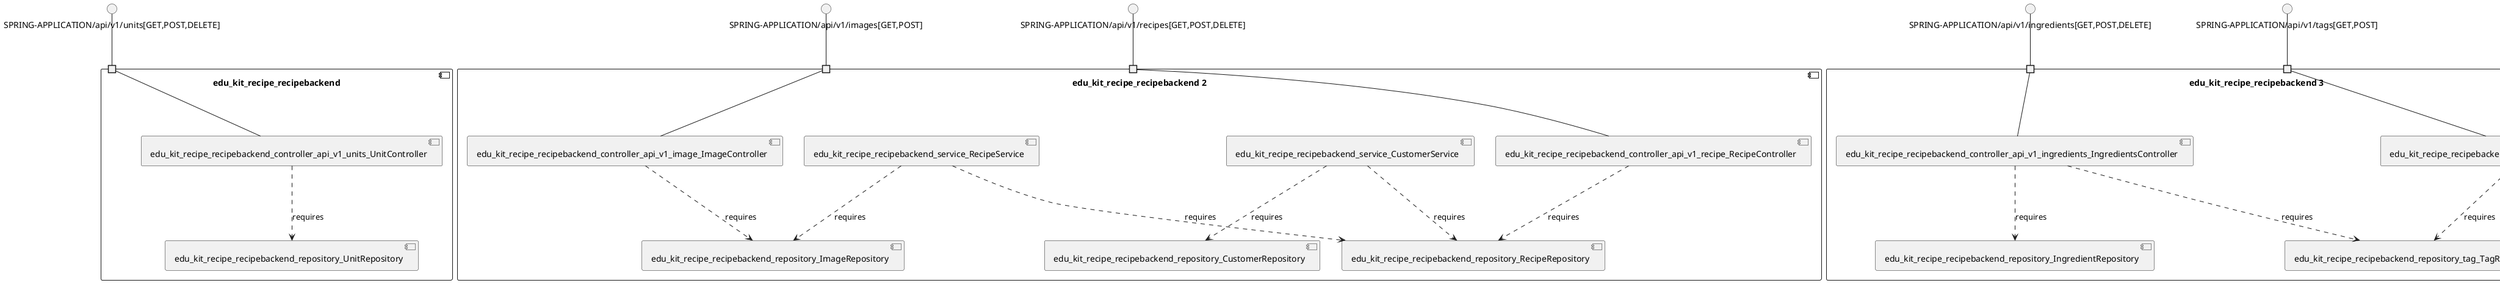 @startuml
skinparam fixCircleLabelOverlapping true
skinparam componentStyle uml2
component "edu_kit_recipe_recipebackend\n\n\n\n\n\n" {
[edu_kit_recipe_recipebackend_repository_UnitRepository]
[edu_kit_recipe_recipebackend_controller_api_v1_units_UnitController]
portin " " as edu_kit_recipe_recipebackend_requires_SPRING_APPLICATION_api_v1_units_GET_POST_DELETE_
[edu_kit_recipe_recipebackend_controller_api_v1_units_UnitController]..>[edu_kit_recipe_recipebackend_repository_UnitRepository] : requires
"edu_kit_recipe_recipebackend_requires_SPRING_APPLICATION_api_v1_units_GET_POST_DELETE_"--[edu_kit_recipe_recipebackend_controller_api_v1_units_UnitController]
}
interface "SPRING-APPLICATION/api/v1/units[GET,POST,DELETE]" as interface.SPRING_APPLICATION_api_v1_units_GET_POST_DELETE_
interface.SPRING_APPLICATION_api_v1_units_GET_POST_DELETE_--"edu_kit_recipe_recipebackend_requires_SPRING_APPLICATION_api_v1_units_GET_POST_DELETE_"
component "edu_kit_recipe_recipebackend 2\n\n\n\n\n\n" {
[edu_kit_recipe_recipebackend_service_CustomerService]
[edu_kit_recipe_recipebackend_controller_api_v1_recipe_RecipeController]
[edu_kit_recipe_recipebackend_repository_RecipeRepository]
[edu_kit_recipe_recipebackend_repository_CustomerRepository]
[edu_kit_recipe_recipebackend_service_RecipeService]
[edu_kit_recipe_recipebackend_controller_api_v1_image_ImageController]
[edu_kit_recipe_recipebackend_repository_ImageRepository]
portin " " as edu_kit_recipe_recipebackend_2_requires_SPRING_APPLICATION_api_v1_images_GET_POST_
portin " " as edu_kit_recipe_recipebackend_2_requires_SPRING_APPLICATION_api_v1_recipes_GET_POST_DELETE_
[edu_kit_recipe_recipebackend_service_RecipeService]..>[edu_kit_recipe_recipebackend_repository_ImageRepository] : requires
[edu_kit_recipe_recipebackend_service_RecipeService]..>[edu_kit_recipe_recipebackend_repository_RecipeRepository] : requires
[edu_kit_recipe_recipebackend_service_CustomerService]..>[edu_kit_recipe_recipebackend_repository_RecipeRepository] : requires
[edu_kit_recipe_recipebackend_controller_api_v1_recipe_RecipeController]..>[edu_kit_recipe_recipebackend_repository_RecipeRepository] : requires
[edu_kit_recipe_recipebackend_controller_api_v1_image_ImageController]..>[edu_kit_recipe_recipebackend_repository_ImageRepository] : requires
[edu_kit_recipe_recipebackend_service_CustomerService]..>[edu_kit_recipe_recipebackend_repository_CustomerRepository] : requires
"edu_kit_recipe_recipebackend_2_requires_SPRING_APPLICATION_api_v1_images_GET_POST_"--[edu_kit_recipe_recipebackend_controller_api_v1_image_ImageController]
"edu_kit_recipe_recipebackend_2_requires_SPRING_APPLICATION_api_v1_recipes_GET_POST_DELETE_"--[edu_kit_recipe_recipebackend_controller_api_v1_recipe_RecipeController]
}
interface "SPRING-APPLICATION/api/v1/images[GET,POST]" as interface.SPRING_APPLICATION_api_v1_images_GET_POST_
interface.SPRING_APPLICATION_api_v1_images_GET_POST_--"edu_kit_recipe_recipebackend_2_requires_SPRING_APPLICATION_api_v1_images_GET_POST_"
interface "SPRING-APPLICATION/api/v1/recipes[GET,POST,DELETE]" as interface.SPRING_APPLICATION_api_v1_recipes_GET_POST_DELETE_
interface.SPRING_APPLICATION_api_v1_recipes_GET_POST_DELETE_--"edu_kit_recipe_recipebackend_2_requires_SPRING_APPLICATION_api_v1_recipes_GET_POST_DELETE_"
component "edu_kit_recipe_recipebackend 3\n\n\n\n\n\n" {
[edu_kit_recipe_recipebackend_repository_tag_TagRepository]
[edu_kit_recipe_recipebackend_controller_api_v1_tag_TagsController]
[edu_kit_recipe_recipebackend_repository_IngredientRepository]
[edu_kit_recipe_recipebackend_controller_api_v1_ingredients_IngredientsController]
portin " " as edu_kit_recipe_recipebackend_3_requires_SPRING_APPLICATION_api_v1_ingredients_GET_POST_DELETE_
portin " " as edu_kit_recipe_recipebackend_3_requires_SPRING_APPLICATION_api_v1_tags_GET_POST_
[edu_kit_recipe_recipebackend_controller_api_v1_ingredients_IngredientsController]..>[edu_kit_recipe_recipebackend_repository_IngredientRepository] : requires
[edu_kit_recipe_recipebackend_controller_api_v1_ingredients_IngredientsController]..>[edu_kit_recipe_recipebackend_repository_tag_TagRepository] : requires
[edu_kit_recipe_recipebackend_controller_api_v1_tag_TagsController]..>[edu_kit_recipe_recipebackend_repository_tag_TagRepository] : requires
"edu_kit_recipe_recipebackend_3_requires_SPRING_APPLICATION_api_v1_tags_GET_POST_"--[edu_kit_recipe_recipebackend_controller_api_v1_tag_TagsController]
"edu_kit_recipe_recipebackend_3_requires_SPRING_APPLICATION_api_v1_ingredients_GET_POST_DELETE_"--[edu_kit_recipe_recipebackend_controller_api_v1_ingredients_IngredientsController]
}
interface "SPRING-APPLICATION/api/v1/ingredients[GET,POST,DELETE]" as interface.SPRING_APPLICATION_api_v1_ingredients_GET_POST_DELETE_
interface.SPRING_APPLICATION_api_v1_ingredients_GET_POST_DELETE_--"edu_kit_recipe_recipebackend_3_requires_SPRING_APPLICATION_api_v1_ingredients_GET_POST_DELETE_"
interface "SPRING-APPLICATION/api/v1/tags[GET,POST]" as interface.SPRING_APPLICATION_api_v1_tags_GET_POST_
interface.SPRING_APPLICATION_api_v1_tags_GET_POST_--"edu_kit_recipe_recipebackend_3_requires_SPRING_APPLICATION_api_v1_tags_GET_POST_"
component "edu_kit_recipe_recipebackend_controller_BaseController\n\n\n\n\n\n" {
[edu_kit_recipe_recipebackend_controller_BaseController]
portin " " as edu_kit_recipe_recipebackend_controller_BaseController_requires_SPRING_APPLICATION_GET_
"edu_kit_recipe_recipebackend_controller_BaseController_requires_SPRING_APPLICATION_GET_"--[edu_kit_recipe_recipebackend_controller_BaseController]
}
interface "SPRING-APPLICATION/[GET]" as interface.SPRING_APPLICATION_GET_
interface.SPRING_APPLICATION_GET_--"edu_kit_recipe_recipebackend_controller_BaseController_requires_SPRING_APPLICATION_GET_"
component "edu_kit_recipe_recipebackend_controller_api_v1_user_CustomerController\n\n\n\n\n\n" {
[edu_kit_recipe_recipebackend_controller_api_v1_user_CustomerController]
portin " " as edu_kit_recipe_recipebackend_controller_api_v1_user_CustomerController_requires_SPRING_APPLICATION_api_v1_user_GET_
"edu_kit_recipe_recipebackend_controller_api_v1_user_CustomerController_requires_SPRING_APPLICATION_api_v1_user_GET_"--[edu_kit_recipe_recipebackend_controller_api_v1_user_CustomerController]
}
interface "SPRING-APPLICATION/api/v1/user[GET]" as interface.SPRING_APPLICATION_api_v1_user_GET_
interface.SPRING_APPLICATION_api_v1_user_GET_--"edu_kit_recipe_recipebackend_controller_api_v1_user_CustomerController_requires_SPRING_APPLICATION_api_v1_user_GET_"
component "edu_kit_recipe_recipebackend_controller_exception_ExceptionController\n\n\n\n\n\n" {
[edu_kit_recipe_recipebackend_controller_exception_ExceptionController]
portin " " as edu_kit_recipe_recipebackend_controller_exception_ExceptionController_requires_SPRING_APPLICATION_error
"edu_kit_recipe_recipebackend_controller_exception_ExceptionController_requires_SPRING_APPLICATION_error"--[edu_kit_recipe_recipebackend_controller_exception_ExceptionController]
}
interface "SPRING-APPLICATION/error" as interface.SPRING_APPLICATION_error
interface.SPRING_APPLICATION_error--"edu_kit_recipe_recipebackend_controller_exception_ExceptionController_requires_SPRING_APPLICATION_error"

@enduml

